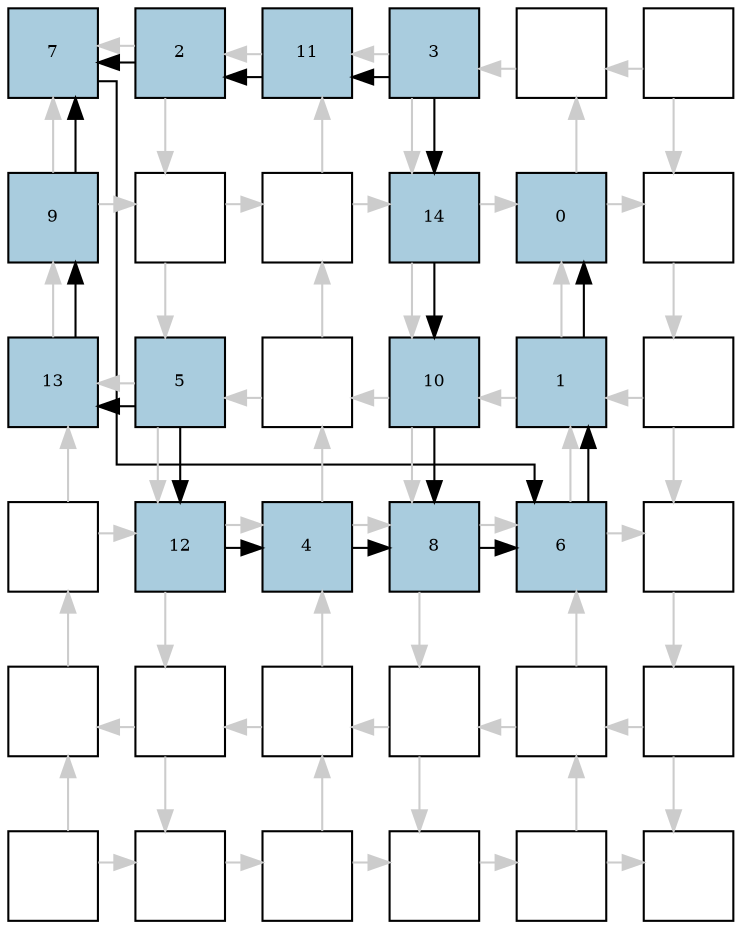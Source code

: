 digraph layout{
rankdir=TB; 

splines=ortho; 

node [style=filled shape=square fixedsize=true width=0.6];
0[label="7", fontsize=8, fillcolor="#a9ccde"];
1[label="2", fontsize=8, fillcolor="#a9ccde"];
2[label="11", fontsize=8, fillcolor="#a9ccde"];
3[label="3", fontsize=8, fillcolor="#a9ccde"];
4[label="", fontsize=8, fillcolor="#ffffff"];
5[label="", fontsize=8, fillcolor="#ffffff"];
6[label="9", fontsize=8, fillcolor="#a9ccde"];
7[label="", fontsize=8, fillcolor="#ffffff"];
8[label="", fontsize=8, fillcolor="#ffffff"];
9[label="14", fontsize=8, fillcolor="#a9ccde"];
10[label="0", fontsize=8, fillcolor="#a9ccde"];
11[label="", fontsize=8, fillcolor="#ffffff"];
12[label="13", fontsize=8, fillcolor="#a9ccde"];
13[label="5", fontsize=8, fillcolor="#a9ccde"];
14[label="", fontsize=8, fillcolor="#ffffff"];
15[label="10", fontsize=8, fillcolor="#a9ccde"];
16[label="1", fontsize=8, fillcolor="#a9ccde"];
17[label="", fontsize=8, fillcolor="#ffffff"];
18[label="", fontsize=8, fillcolor="#ffffff"];
19[label="12", fontsize=8, fillcolor="#a9ccde"];
20[label="4", fontsize=8, fillcolor="#a9ccde"];
21[label="8", fontsize=8, fillcolor="#a9ccde"];
22[label="6", fontsize=8, fillcolor="#a9ccde"];
23[label="", fontsize=8, fillcolor="#ffffff"];
24[label="", fontsize=8, fillcolor="#ffffff"];
25[label="", fontsize=8, fillcolor="#ffffff"];
26[label="", fontsize=8, fillcolor="#ffffff"];
27[label="", fontsize=8, fillcolor="#ffffff"];
28[label="", fontsize=8, fillcolor="#ffffff"];
29[label="", fontsize=8, fillcolor="#ffffff"];
30[label="", fontsize=8, fillcolor="#ffffff"];
31[label="", fontsize=8, fillcolor="#ffffff"];
32[label="", fontsize=8, fillcolor="#ffffff"];
33[label="", fontsize=8, fillcolor="#ffffff"];
34[label="", fontsize=8, fillcolor="#ffffff"];
35[label="", fontsize=8, fillcolor="#ffffff"];
edge [constraint=false, style=vis];
1 -> 0 [color="#cccccc"];
1 -> 7 [color="#cccccc"];
2 -> 1 [color="#cccccc"];
3 -> 2 [color="#cccccc"];
3 -> 9 [color="#cccccc"];
4 -> 3 [color="#cccccc"];
5 -> 4 [color="#cccccc"];
5 -> 11 [color="#cccccc"];
6 -> 7 [color="#cccccc"];
6 -> 0 [color="#cccccc"];
7 -> 13 [color="#cccccc"];
7 -> 8 [color="#cccccc"];
8 -> 9 [color="#cccccc"];
8 -> 2 [color="#cccccc"];
9 -> 15 [color="#cccccc"];
9 -> 10 [color="#cccccc"];
10 -> 11 [color="#cccccc"];
10 -> 4 [color="#cccccc"];
11 -> 17 [color="#cccccc"];
12 -> 6 [color="#cccccc"];
13 -> 12 [color="#cccccc"];
13 -> 19 [color="#cccccc"];
14 -> 8 [color="#cccccc"];
14 -> 13 [color="#cccccc"];
15 -> 14 [color="#cccccc"];
15 -> 21 [color="#cccccc"];
16 -> 10 [color="#cccccc"];
16 -> 15 [color="#cccccc"];
17 -> 16 [color="#cccccc"];
17 -> 23 [color="#cccccc"];
18 -> 19 [color="#cccccc"];
18 -> 12 [color="#cccccc"];
19 -> 25 [color="#cccccc"];
19 -> 20 [color="#cccccc"];
20 -> 21 [color="#cccccc"];
20 -> 14 [color="#cccccc"];
21 -> 27 [color="#cccccc"];
21 -> 22 [color="#cccccc"];
22 -> 23 [color="#cccccc"];
22 -> 16 [color="#cccccc"];
23 -> 29 [color="#cccccc"];
24 -> 18 [color="#cccccc"];
25 -> 24 [color="#cccccc"];
25 -> 31 [color="#cccccc"];
26 -> 20 [color="#cccccc"];
26 -> 25 [color="#cccccc"];
27 -> 26 [color="#cccccc"];
27 -> 33 [color="#cccccc"];
28 -> 22 [color="#cccccc"];
28 -> 27 [color="#cccccc"];
29 -> 28 [color="#cccccc"];
29 -> 35 [color="#cccccc"];
30 -> 31 [color="#cccccc"];
30 -> 24 [color="#cccccc"];
31 -> 32 [color="#cccccc"];
32 -> 33 [color="#cccccc"];
32 -> 26 [color="#cccccc"];
33 -> 34 [color="#cccccc"];
34 -> 35 [color="#cccccc"];
34 -> 28 [color="#cccccc"];
16 -> 10;
3 -> 2;
2 -> 1;
13 -> 19;
19 -> 20;
22 -> 16;
1 -> 0;
13 -> 12;
12 -> 6;
6 -> 0;
20 -> 21;
3 -> 9;
9 -> 15;
15 -> 21;
21 -> 22;
0 -> 22;
edge [constraint=true, style=invis];
0 -> 6 -> 12 -> 18 -> 24 -> 30;
1 -> 7 -> 13 -> 19 -> 25 -> 31;
2 -> 8 -> 14 -> 20 -> 26 -> 32;
3 -> 9 -> 15 -> 21 -> 27 -> 33;
4 -> 10 -> 16 -> 22 -> 28 -> 34;
5 -> 11 -> 17 -> 23 -> 29 -> 35;
rank = same { 0 -> 1 -> 2 -> 3 -> 4 -> 5;};
rank = same { 6 -> 7 -> 8 -> 9 -> 10 -> 11;};
rank = same { 12 -> 13 -> 14 -> 15 -> 16 -> 17;};
rank = same { 18 -> 19 -> 20 -> 21 -> 22 -> 23;};
rank = same { 24 -> 25 -> 26 -> 27 -> 28 -> 29;};
rank = same { 30 -> 31 -> 32 -> 33 -> 34 -> 35;};
}
